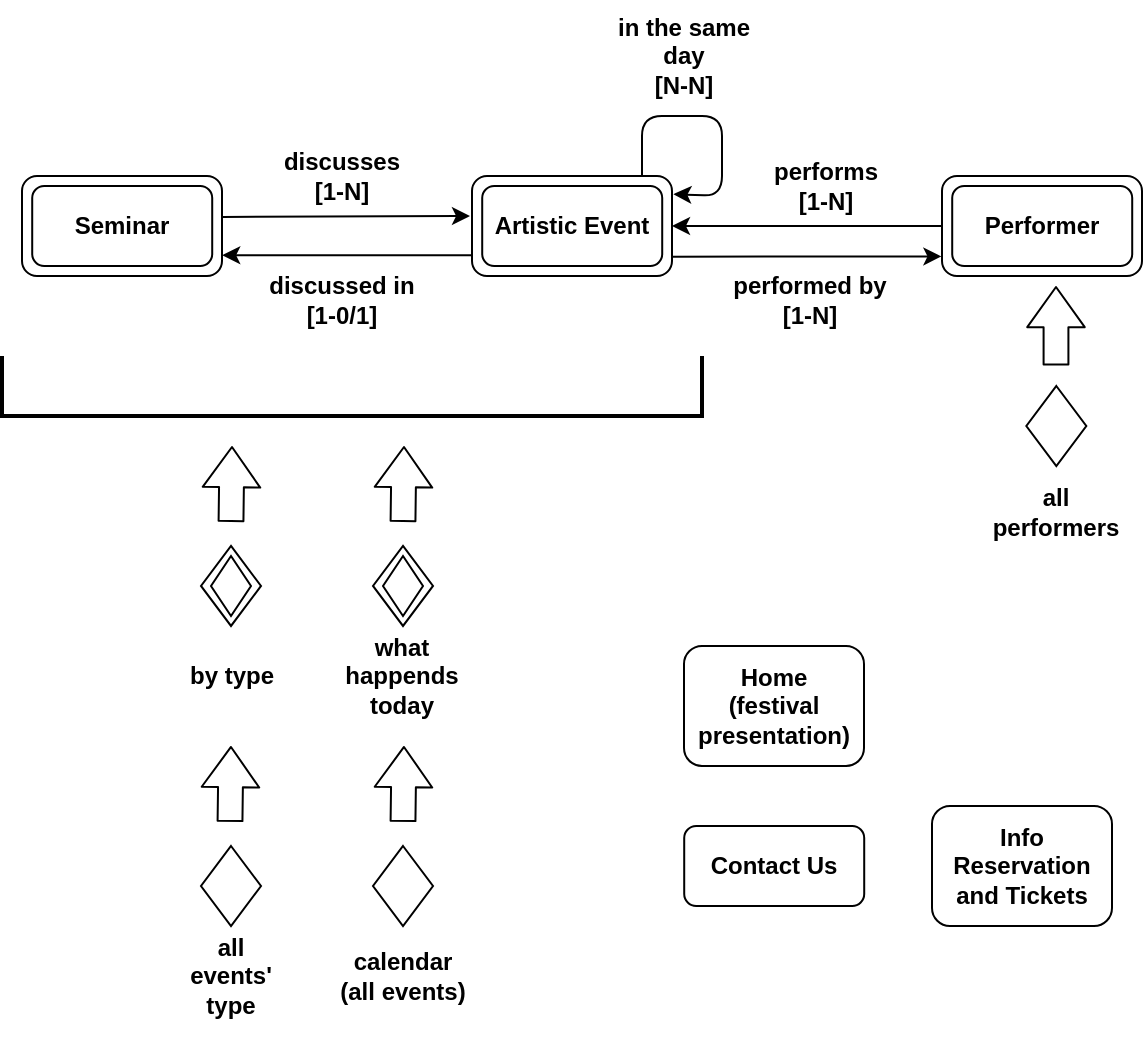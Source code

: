<mxfile version="10.9.5" type="device"><diagram name="Page-1" id="2a216829-ef6e-dabb-86c1-c78162f3ba2b"><mxGraphModel dx="864" dy="503" grid="1" gridSize="10" guides="1" tooltips="1" connect="1" arrows="1" fold="1" page="1" pageScale="1" pageWidth="850" pageHeight="1100" background="#ffffff" math="0" shadow="0"><root><mxCell id="0"/><mxCell id="1" parent="0"/><mxCell id="blR_wqvp6wpX8DeXS2Al-13" value="" style="rounded=1;whiteSpace=wrap;html=1;comic=0;" parent="1" vertex="1"><mxGeometry x="705" y="625" width="100" height="50" as="geometry"/></mxCell><mxCell id="blR_wqvp6wpX8DeXS2Al-4" value="&lt;b&gt;&lt;font style=&quot;font-size: 12px&quot;&gt;Contact Us&lt;/font&gt;&lt;/b&gt;" style="rounded=1;whiteSpace=wrap;html=1;comic=0;" parent="1" vertex="1"><mxGeometry x="576.103" y="950" width="90" height="40" as="geometry"/></mxCell><mxCell id="blR_wqvp6wpX8DeXS2Al-5" value="&lt;b&gt;&lt;font style=&quot;font-size: 12px&quot;&gt;Info Reservation and Tickets&lt;br&gt;&lt;/font&gt;&lt;/b&gt;" style="rounded=1;whiteSpace=wrap;html=1;comic=0;" parent="1" vertex="1"><mxGeometry x="700" y="940" width="90" height="60" as="geometry"/></mxCell><mxCell id="blR_wqvp6wpX8DeXS2Al-12" value="&lt;b&gt;&lt;font style=&quot;font-size: 12px&quot;&gt;Performer&lt;/font&gt;&lt;/b&gt;" style="rounded=1;whiteSpace=wrap;html=1;comic=0;" parent="1" vertex="1"><mxGeometry x="710.103" y="630" width="90" height="40" as="geometry"/></mxCell><mxCell id="blR_wqvp6wpX8DeXS2Al-14" value="" style="rounded=1;whiteSpace=wrap;html=1;comic=0;" parent="1" vertex="1"><mxGeometry x="470" y="625" width="100" height="50" as="geometry"/></mxCell><mxCell id="blR_wqvp6wpX8DeXS2Al-15" value="&lt;b&gt;&lt;font style=&quot;font-size: 12px&quot;&gt;Artistic Event&lt;br&gt;&lt;/font&gt;&lt;/b&gt;" style="rounded=1;whiteSpace=wrap;html=1;comic=0;" parent="1" vertex="1"><mxGeometry x="475.103" y="630" width="90" height="40" as="geometry"/></mxCell><mxCell id="blR_wqvp6wpX8DeXS2Al-16" value="" style="rounded=1;whiteSpace=wrap;html=1;comic=0;" parent="1" vertex="1"><mxGeometry x="245" y="625" width="100" height="50" as="geometry"/></mxCell><mxCell id="blR_wqvp6wpX8DeXS2Al-17" value="&lt;b&gt;&lt;font style=&quot;font-size: 12px&quot;&gt;Seminar&lt;/font&gt;&lt;/b&gt;" style="rounded=1;whiteSpace=wrap;html=1;comic=0;" parent="1" vertex="1"><mxGeometry x="250.103" y="630" width="90" height="40" as="geometry"/></mxCell><mxCell id="ynMecOtG74NgeooXqyOU-1" value="" style="endArrow=classic;html=1;exitX=0;exitY=0.5;exitDx=0;exitDy=0;entryX=1;entryY=0.5;entryDx=0;entryDy=0;" parent="1" source="blR_wqvp6wpX8DeXS2Al-13" target="blR_wqvp6wpX8DeXS2Al-14" edge="1"><mxGeometry width="50" height="50" relative="1" as="geometry"><mxPoint x="495" y="505" as="sourcePoint"/><mxPoint x="565" y="635" as="targetPoint"/></mxGeometry></mxCell><mxCell id="ynMecOtG74NgeooXqyOU-2" value="" style="endArrow=classic;html=1;entryX=-0.003;entryY=0.804;entryDx=0;entryDy=0;exitX=0.995;exitY=0.807;exitDx=0;exitDy=0;exitPerimeter=0;entryPerimeter=0;" parent="1" source="blR_wqvp6wpX8DeXS2Al-14" target="blR_wqvp6wpX8DeXS2Al-13" edge="1"><mxGeometry width="50" height="50" relative="1" as="geometry"><mxPoint x="575" y="658" as="sourcePoint"/><mxPoint x="505" y="515" as="targetPoint"/></mxGeometry></mxCell><mxCell id="ynMecOtG74NgeooXqyOU-3" value="&lt;b&gt;performed by&lt;br&gt;[1-N]&lt;br&gt;&lt;/b&gt;" style="text;html=1;strokeColor=none;fillColor=none;align=center;verticalAlign=middle;whiteSpace=wrap;rounded=0;" parent="1" vertex="1"><mxGeometry x="599" y="667.5" width="80" height="38" as="geometry"/></mxCell><mxCell id="ynMecOtG74NgeooXqyOU-4" value="&lt;b&gt;performs&lt;br&gt;[1-N]&lt;br&gt;&lt;/b&gt;" style="text;html=1;strokeColor=none;fillColor=none;align=center;verticalAlign=middle;whiteSpace=wrap;rounded=0;" parent="1" vertex="1"><mxGeometry x="615" y="605" width="64" height="50" as="geometry"/></mxCell><mxCell id="ynMecOtG74NgeooXqyOU-7" value="" style="endArrow=classic;html=1;entryX=1.007;entryY=0.182;entryDx=0;entryDy=0;entryPerimeter=0;" parent="1" target="blR_wqvp6wpX8DeXS2Al-14" edge="1"><mxGeometry width="50" height="50" relative="1" as="geometry"><mxPoint x="555" y="625" as="sourcePoint"/><mxPoint x="575" y="635" as="targetPoint"/><Array as="points"><mxPoint x="555" y="595"/><mxPoint x="595" y="595"/><mxPoint x="595" y="635"/></Array></mxGeometry></mxCell><mxCell id="ynMecOtG74NgeooXqyOU-11" value="&lt;b&gt;in the same day&lt;br&gt;[N-N]&lt;br&gt;&lt;/b&gt;" style="text;html=1;strokeColor=none;fillColor=none;align=center;verticalAlign=middle;whiteSpace=wrap;rounded=0;" parent="1" vertex="1"><mxGeometry x="541" y="537.5" width="70" height="55" as="geometry"/></mxCell><mxCell id="ynMecOtG74NgeooXqyOU-12" value="" style="endArrow=classic;html=1;exitX=1.002;exitY=0.409;exitDx=0;exitDy=0;exitPerimeter=0;" parent="1" source="blR_wqvp6wpX8DeXS2Al-16" edge="1"><mxGeometry width="50" height="50" relative="1" as="geometry"><mxPoint x="345" y="635" as="sourcePoint"/><mxPoint x="469" y="645" as="targetPoint"/></mxGeometry></mxCell><mxCell id="ynMecOtG74NgeooXqyOU-13" value="" style="endArrow=classic;html=1;entryX=1.001;entryY=0.792;entryDx=0;entryDy=0;exitX=-0.005;exitY=0.792;exitDx=0;exitDy=0;entryPerimeter=0;exitPerimeter=0;" parent="1" source="blR_wqvp6wpX8DeXS2Al-14" target="blR_wqvp6wpX8DeXS2Al-16" edge="1"><mxGeometry width="50" height="50" relative="1" as="geometry"><mxPoint x="305" y="705" as="sourcePoint"/><mxPoint x="285" y="675" as="targetPoint"/></mxGeometry></mxCell><mxCell id="ynMecOtG74NgeooXqyOU-14" value="&lt;b&gt;discusses&lt;br&gt;[1-N]&lt;br&gt;&lt;/b&gt;" style="text;html=1;strokeColor=none;fillColor=none;align=center;verticalAlign=middle;whiteSpace=wrap;rounded=0;" parent="1" vertex="1"><mxGeometry x="365" y="602.5" width="80" height="45" as="geometry"/></mxCell><mxCell id="ynMecOtG74NgeooXqyOU-16" value="&lt;b&gt;discussed in&lt;br&gt;[1-0/1]&lt;br&gt;&lt;/b&gt;" style="text;html=1;strokeColor=none;fillColor=none;align=center;verticalAlign=middle;whiteSpace=wrap;rounded=0;" parent="1" vertex="1"><mxGeometry x="365" y="664" width="80" height="45" as="geometry"/></mxCell><mxCell id="ynMecOtG74NgeooXqyOU-17" value="" style="strokeWidth=2;html=1;shape=mxgraph.flowchart.annotation_1;align=left;pointerEvents=1;rotation=-90;" parent="1" vertex="1"><mxGeometry x="395" y="555" width="30" height="350" as="geometry"/></mxCell><mxCell id="ynMecOtG74NgeooXqyOU-18" value="" style="shape=flexArrow;endArrow=classic;html=1;width=12.414;endSize=6.366;endWidth=15.343;" parent="1" edge="1"><mxGeometry width="50" height="50" relative="1" as="geometry"><mxPoint x="762" y="719.781" as="sourcePoint"/><mxPoint x="762" y="680" as="targetPoint"/><Array as="points"/></mxGeometry></mxCell><mxCell id="ynMecOtG74NgeooXqyOU-19" value="" style="rhombus;html=1;align=center;whiteSpace=wrap;comic=0;strokeWidth=1;fontFamily=Comic Sans MS;fontStyle=1;" parent="1" vertex="1"><mxGeometry x="747.164" y="730" width="30" height="40" as="geometry"/></mxCell><mxCell id="ynMecOtG74NgeooXqyOU-20" value="&lt;b&gt;all performers&lt;br&gt;&lt;/b&gt;" style="text;html=1;strokeColor=none;fillColor=none;align=center;verticalAlign=middle;whiteSpace=wrap;rounded=0;" parent="1" vertex="1"><mxGeometry x="727" y="770" width="70" height="45" as="geometry"/></mxCell><mxCell id="ynMecOtG74NgeooXqyOU-21" value="" style="rhombus;html=1;align=center;whiteSpace=wrap;comic=0;strokeWidth=1;fontFamily=Comic Sans MS;fontStyle=1;" parent="1" vertex="1"><mxGeometry x="334.5" y="809.985" width="30" height="40" as="geometry"/></mxCell><mxCell id="ynMecOtG74NgeooXqyOU-22" value="" style="rhombus;html=1;align=center;whiteSpace=wrap;comic=0;strokeWidth=1;fontFamily=Comic Sans MS;fontStyle=1;" parent="1" vertex="1"><mxGeometry x="339.5" y="814.985" width="20" height="30" as="geometry"/></mxCell><mxCell id="ynMecOtG74NgeooXqyOU-23" value="" style="shape=flexArrow;endArrow=classic;html=1;width=12.414;endSize=6.366;endWidth=15.343;" parent="1" edge="1"><mxGeometry width="50" height="50" relative="1" as="geometry"><mxPoint x="349.5" y="798.0" as="sourcePoint"/><mxPoint x="350" y="760" as="targetPoint"/><Array as="points"/></mxGeometry></mxCell><mxCell id="ynMecOtG74NgeooXqyOU-24" value="&lt;b&gt;by type&lt;br&gt;&lt;/b&gt;" style="text;html=1;strokeColor=none;fillColor=none;align=center;verticalAlign=middle;whiteSpace=wrap;rounded=0;" parent="1" vertex="1"><mxGeometry x="314.5" y="865" width="70" height="20" as="geometry"/></mxCell><mxCell id="ynMecOtG74NgeooXqyOU-26" value="" style="rhombus;html=1;align=center;whiteSpace=wrap;comic=0;strokeWidth=1;fontFamily=Comic Sans MS;fontStyle=1;" parent="1" vertex="1"><mxGeometry x="420.5" y="809.985" width="30" height="40" as="geometry"/></mxCell><mxCell id="ynMecOtG74NgeooXqyOU-27" value="" style="rhombus;html=1;align=center;whiteSpace=wrap;comic=0;strokeWidth=1;fontFamily=Comic Sans MS;fontStyle=1;" parent="1" vertex="1"><mxGeometry x="425.5" y="814.985" width="20" height="30" as="geometry"/></mxCell><mxCell id="ynMecOtG74NgeooXqyOU-28" value="" style="shape=flexArrow;endArrow=classic;html=1;width=12.414;endSize=6.366;endWidth=15.343;" parent="1" edge="1"><mxGeometry width="50" height="50" relative="1" as="geometry"><mxPoint x="435.5" y="798" as="sourcePoint"/><mxPoint x="436" y="760" as="targetPoint"/><Array as="points"/></mxGeometry></mxCell><mxCell id="ynMecOtG74NgeooXqyOU-29" value="&lt;b&gt;what happends today&lt;br&gt;&lt;/b&gt;" style="text;html=1;strokeColor=none;fillColor=none;align=center;verticalAlign=middle;whiteSpace=wrap;rounded=0;" parent="1" vertex="1"><mxGeometry x="400" y="850" width="70" height="50" as="geometry"/></mxCell><mxCell id="ynMecOtG74NgeooXqyOU-30" value="" style="rhombus;html=1;align=center;whiteSpace=wrap;comic=0;strokeWidth=1;fontFamily=Comic Sans MS;fontStyle=1;" parent="1" vertex="1"><mxGeometry x="334.5" y="960" width="30" height="40" as="geometry"/></mxCell><mxCell id="ynMecOtG74NgeooXqyOU-31" value="" style="rhombus;html=1;align=center;whiteSpace=wrap;comic=0;strokeWidth=1;fontFamily=Comic Sans MS;fontStyle=1;" parent="1" vertex="1"><mxGeometry x="420.5" y="960" width="30" height="40" as="geometry"/></mxCell><mxCell id="ynMecOtG74NgeooXqyOU-33" value="" style="shape=flexArrow;endArrow=classic;html=1;width=12.414;endSize=6.366;endWidth=15.343;" parent="1" edge="1"><mxGeometry width="50" height="50" relative="1" as="geometry"><mxPoint x="349" y="947.978" as="sourcePoint"/><mxPoint x="349.5" y="909.978" as="targetPoint"/><Array as="points"/></mxGeometry></mxCell><mxCell id="ynMecOtG74NgeooXqyOU-34" value="" style="shape=flexArrow;endArrow=classic;html=1;width=12.414;endSize=6.366;endWidth=15.343;" parent="1" edge="1"><mxGeometry width="50" height="50" relative="1" as="geometry"><mxPoint x="435.5" y="947.978" as="sourcePoint"/><mxPoint x="436" y="909.978" as="targetPoint"/><Array as="points"/></mxGeometry></mxCell><mxCell id="ynMecOtG74NgeooXqyOU-35" value="&lt;b&gt;all events'&lt;br&gt;type&lt;br&gt;&lt;/b&gt;" style="text;html=1;strokeColor=none;fillColor=none;align=center;verticalAlign=middle;whiteSpace=wrap;rounded=0;" parent="1" vertex="1"><mxGeometry x="322" y="990" width="55" height="70" as="geometry"/></mxCell><mxCell id="ynMecOtG74NgeooXqyOU-36" value="&lt;b&gt;calendar&lt;br&gt;(all events)&lt;br&gt;&lt;/b&gt;" style="text;html=1;strokeColor=none;fillColor=none;align=center;verticalAlign=middle;whiteSpace=wrap;rounded=0;" parent="1" vertex="1"><mxGeometry x="403" y="1005" width="65" height="40" as="geometry"/></mxCell><mxCell id="F-Xr-NtM204NEwgvRK8P-1" value="&lt;b&gt;Home&lt;br&gt;(festival presentation)&lt;br&gt;&lt;/b&gt;" style="rounded=1;whiteSpace=wrap;html=1;comic=0;" vertex="1" parent="1"><mxGeometry x="576" y="860" width="90" height="60" as="geometry"/></mxCell></root></mxGraphModel></diagram></mxfile>